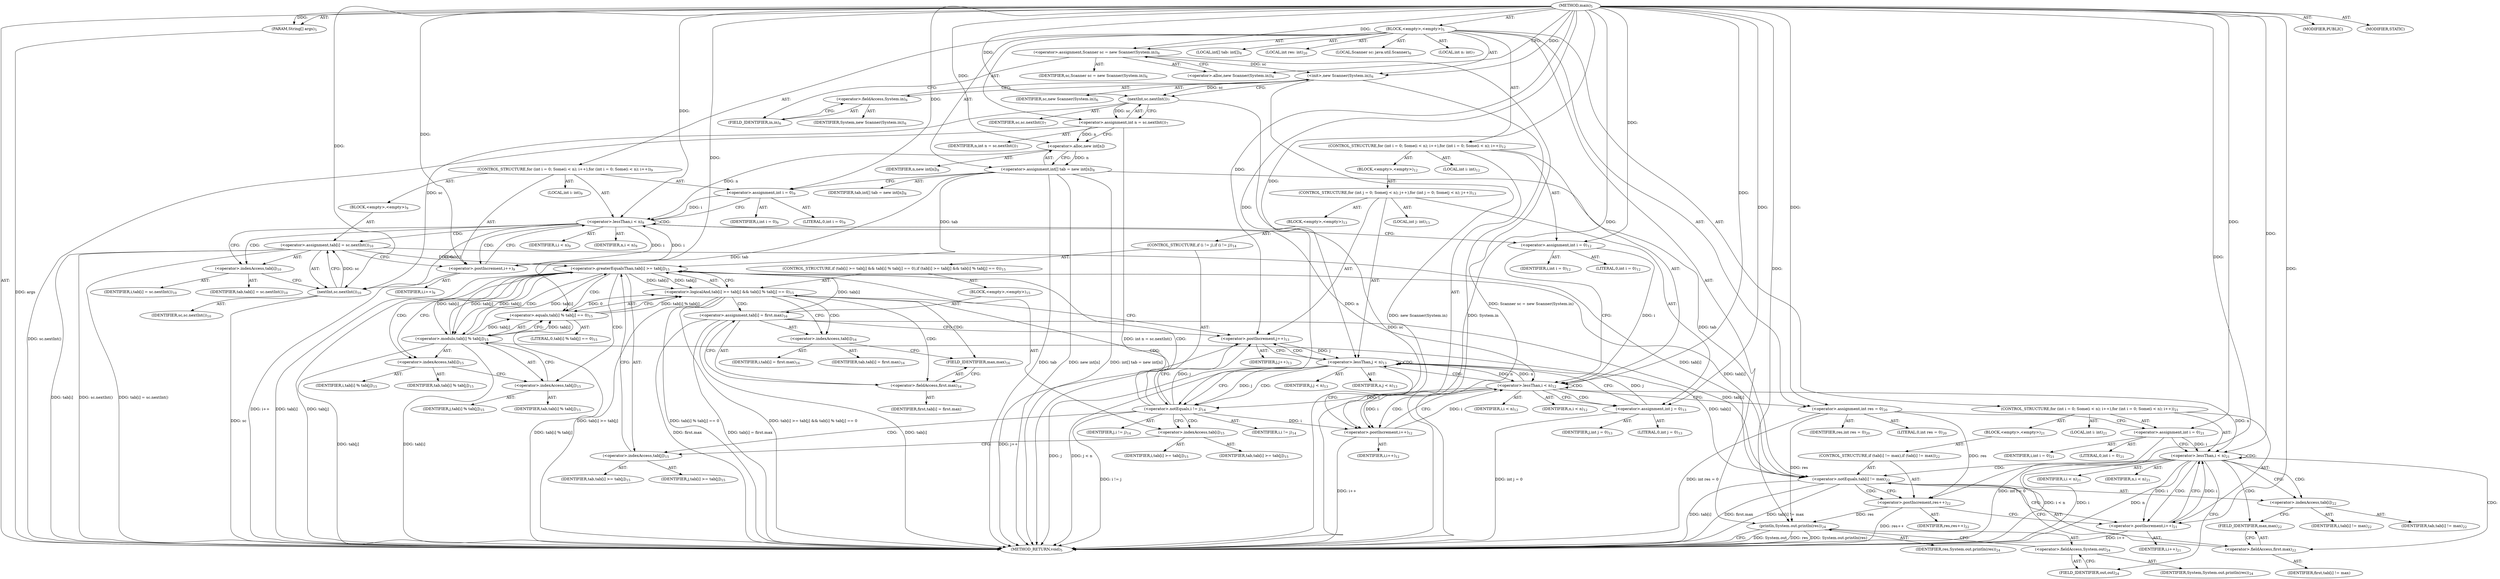 digraph "main" {  
"21" [label = <(METHOD,main)<SUB>5</SUB>> ]
"22" [label = <(PARAM,String[] args)<SUB>5</SUB>> ]
"23" [label = <(BLOCK,&lt;empty&gt;,&lt;empty&gt;)<SUB>5</SUB>> ]
"4" [label = <(LOCAL,Scanner sc: java.util.Scanner)<SUB>6</SUB>> ]
"24" [label = <(&lt;operator&gt;.assignment,Scanner sc = new Scanner(System.in))<SUB>6</SUB>> ]
"25" [label = <(IDENTIFIER,sc,Scanner sc = new Scanner(System.in))<SUB>6</SUB>> ]
"26" [label = <(&lt;operator&gt;.alloc,new Scanner(System.in))<SUB>6</SUB>> ]
"27" [label = <(&lt;init&gt;,new Scanner(System.in))<SUB>6</SUB>> ]
"3" [label = <(IDENTIFIER,sc,new Scanner(System.in))<SUB>6</SUB>> ]
"28" [label = <(&lt;operator&gt;.fieldAccess,System.in)<SUB>6</SUB>> ]
"29" [label = <(IDENTIFIER,System,new Scanner(System.in))<SUB>6</SUB>> ]
"30" [label = <(FIELD_IDENTIFIER,in,in)<SUB>6</SUB>> ]
"31" [label = <(LOCAL,int n: int)<SUB>7</SUB>> ]
"32" [label = <(&lt;operator&gt;.assignment,int n = sc.nextInt())<SUB>7</SUB>> ]
"33" [label = <(IDENTIFIER,n,int n = sc.nextInt())<SUB>7</SUB>> ]
"34" [label = <(nextInt,sc.nextInt())<SUB>7</SUB>> ]
"35" [label = <(IDENTIFIER,sc,sc.nextInt())<SUB>7</SUB>> ]
"36" [label = <(LOCAL,int[] tab: int[])<SUB>8</SUB>> ]
"37" [label = <(&lt;operator&gt;.assignment,int[] tab = new int[n])<SUB>8</SUB>> ]
"38" [label = <(IDENTIFIER,tab,int[] tab = new int[n])<SUB>8</SUB>> ]
"39" [label = <(&lt;operator&gt;.alloc,new int[n])> ]
"40" [label = <(IDENTIFIER,n,new int[n])<SUB>8</SUB>> ]
"41" [label = <(CONTROL_STRUCTURE,for (int i = 0; Some(i &lt; n); i++),for (int i = 0; Some(i &lt; n); i++))<SUB>9</SUB>> ]
"42" [label = <(LOCAL,int i: int)<SUB>9</SUB>> ]
"43" [label = <(&lt;operator&gt;.assignment,int i = 0)<SUB>9</SUB>> ]
"44" [label = <(IDENTIFIER,i,int i = 0)<SUB>9</SUB>> ]
"45" [label = <(LITERAL,0,int i = 0)<SUB>9</SUB>> ]
"46" [label = <(&lt;operator&gt;.lessThan,i &lt; n)<SUB>9</SUB>> ]
"47" [label = <(IDENTIFIER,i,i &lt; n)<SUB>9</SUB>> ]
"48" [label = <(IDENTIFIER,n,i &lt; n)<SUB>9</SUB>> ]
"49" [label = <(&lt;operator&gt;.postIncrement,i++)<SUB>9</SUB>> ]
"50" [label = <(IDENTIFIER,i,i++)<SUB>9</SUB>> ]
"51" [label = <(BLOCK,&lt;empty&gt;,&lt;empty&gt;)<SUB>9</SUB>> ]
"52" [label = <(&lt;operator&gt;.assignment,tab[i] = sc.nextInt())<SUB>10</SUB>> ]
"53" [label = <(&lt;operator&gt;.indexAccess,tab[i])<SUB>10</SUB>> ]
"54" [label = <(IDENTIFIER,tab,tab[i] = sc.nextInt())<SUB>10</SUB>> ]
"55" [label = <(IDENTIFIER,i,tab[i] = sc.nextInt())<SUB>10</SUB>> ]
"56" [label = <(nextInt,sc.nextInt())<SUB>10</SUB>> ]
"57" [label = <(IDENTIFIER,sc,sc.nextInt())<SUB>10</SUB>> ]
"58" [label = <(CONTROL_STRUCTURE,for (int i = 0; Some(i &lt; n); i++),for (int i = 0; Some(i &lt; n); i++))<SUB>12</SUB>> ]
"59" [label = <(LOCAL,int i: int)<SUB>12</SUB>> ]
"60" [label = <(&lt;operator&gt;.assignment,int i = 0)<SUB>12</SUB>> ]
"61" [label = <(IDENTIFIER,i,int i = 0)<SUB>12</SUB>> ]
"62" [label = <(LITERAL,0,int i = 0)<SUB>12</SUB>> ]
"63" [label = <(&lt;operator&gt;.lessThan,i &lt; n)<SUB>12</SUB>> ]
"64" [label = <(IDENTIFIER,i,i &lt; n)<SUB>12</SUB>> ]
"65" [label = <(IDENTIFIER,n,i &lt; n)<SUB>12</SUB>> ]
"66" [label = <(&lt;operator&gt;.postIncrement,i++)<SUB>12</SUB>> ]
"67" [label = <(IDENTIFIER,i,i++)<SUB>12</SUB>> ]
"68" [label = <(BLOCK,&lt;empty&gt;,&lt;empty&gt;)<SUB>12</SUB>> ]
"69" [label = <(CONTROL_STRUCTURE,for (int j = 0; Some(j &lt; n); j++),for (int j = 0; Some(j &lt; n); j++))<SUB>13</SUB>> ]
"70" [label = <(LOCAL,int j: int)<SUB>13</SUB>> ]
"71" [label = <(&lt;operator&gt;.assignment,int j = 0)<SUB>13</SUB>> ]
"72" [label = <(IDENTIFIER,j,int j = 0)<SUB>13</SUB>> ]
"73" [label = <(LITERAL,0,int j = 0)<SUB>13</SUB>> ]
"74" [label = <(&lt;operator&gt;.lessThan,j &lt; n)<SUB>13</SUB>> ]
"75" [label = <(IDENTIFIER,j,j &lt; n)<SUB>13</SUB>> ]
"76" [label = <(IDENTIFIER,n,j &lt; n)<SUB>13</SUB>> ]
"77" [label = <(&lt;operator&gt;.postIncrement,j++)<SUB>13</SUB>> ]
"78" [label = <(IDENTIFIER,j,j++)<SUB>13</SUB>> ]
"79" [label = <(BLOCK,&lt;empty&gt;,&lt;empty&gt;)<SUB>13</SUB>> ]
"80" [label = <(CONTROL_STRUCTURE,if (i != j),if (i != j))<SUB>14</SUB>> ]
"81" [label = <(&lt;operator&gt;.notEquals,i != j)<SUB>14</SUB>> ]
"82" [label = <(IDENTIFIER,i,i != j)<SUB>14</SUB>> ]
"83" [label = <(IDENTIFIER,j,i != j)<SUB>14</SUB>> ]
"84" [label = <(CONTROL_STRUCTURE,if (tab[i] &gt;= tab[j] &amp;&amp; tab[i] % tab[j] == 0),if (tab[i] &gt;= tab[j] &amp;&amp; tab[i] % tab[j] == 0))<SUB>15</SUB>> ]
"85" [label = <(&lt;operator&gt;.logicalAnd,tab[i] &gt;= tab[j] &amp;&amp; tab[i] % tab[j] == 0)<SUB>15</SUB>> ]
"86" [label = <(&lt;operator&gt;.greaterEqualsThan,tab[i] &gt;= tab[j])<SUB>15</SUB>> ]
"87" [label = <(&lt;operator&gt;.indexAccess,tab[i])<SUB>15</SUB>> ]
"88" [label = <(IDENTIFIER,tab,tab[i] &gt;= tab[j])<SUB>15</SUB>> ]
"89" [label = <(IDENTIFIER,i,tab[i] &gt;= tab[j])<SUB>15</SUB>> ]
"90" [label = <(&lt;operator&gt;.indexAccess,tab[j])<SUB>15</SUB>> ]
"91" [label = <(IDENTIFIER,tab,tab[i] &gt;= tab[j])<SUB>15</SUB>> ]
"92" [label = <(IDENTIFIER,j,tab[i] &gt;= tab[j])<SUB>15</SUB>> ]
"93" [label = <(&lt;operator&gt;.equals,tab[i] % tab[j] == 0)<SUB>15</SUB>> ]
"94" [label = <(&lt;operator&gt;.modulo,tab[i] % tab[j])<SUB>15</SUB>> ]
"95" [label = <(&lt;operator&gt;.indexAccess,tab[i])<SUB>15</SUB>> ]
"96" [label = <(IDENTIFIER,tab,tab[i] % tab[j])<SUB>15</SUB>> ]
"97" [label = <(IDENTIFIER,i,tab[i] % tab[j])<SUB>15</SUB>> ]
"98" [label = <(&lt;operator&gt;.indexAccess,tab[j])<SUB>15</SUB>> ]
"99" [label = <(IDENTIFIER,tab,tab[i] % tab[j])<SUB>15</SUB>> ]
"100" [label = <(IDENTIFIER,j,tab[i] % tab[j])<SUB>15</SUB>> ]
"101" [label = <(LITERAL,0,tab[i] % tab[j] == 0)<SUB>15</SUB>> ]
"102" [label = <(BLOCK,&lt;empty&gt;,&lt;empty&gt;)<SUB>15</SUB>> ]
"103" [label = <(&lt;operator&gt;.assignment,tab[i] = first.max)<SUB>16</SUB>> ]
"104" [label = <(&lt;operator&gt;.indexAccess,tab[i])<SUB>16</SUB>> ]
"105" [label = <(IDENTIFIER,tab,tab[i] = first.max)<SUB>16</SUB>> ]
"106" [label = <(IDENTIFIER,i,tab[i] = first.max)<SUB>16</SUB>> ]
"107" [label = <(&lt;operator&gt;.fieldAccess,first.max)<SUB>16</SUB>> ]
"108" [label = <(IDENTIFIER,first,tab[i] = first.max)> ]
"109" [label = <(FIELD_IDENTIFIER,max,max)<SUB>16</SUB>> ]
"110" [label = <(LOCAL,int res: int)<SUB>20</SUB>> ]
"111" [label = <(&lt;operator&gt;.assignment,int res = 0)<SUB>20</SUB>> ]
"112" [label = <(IDENTIFIER,res,int res = 0)<SUB>20</SUB>> ]
"113" [label = <(LITERAL,0,int res = 0)<SUB>20</SUB>> ]
"114" [label = <(CONTROL_STRUCTURE,for (int i = 0; Some(i &lt; n); i++),for (int i = 0; Some(i &lt; n); i++))<SUB>21</SUB>> ]
"115" [label = <(LOCAL,int i: int)<SUB>21</SUB>> ]
"116" [label = <(&lt;operator&gt;.assignment,int i = 0)<SUB>21</SUB>> ]
"117" [label = <(IDENTIFIER,i,int i = 0)<SUB>21</SUB>> ]
"118" [label = <(LITERAL,0,int i = 0)<SUB>21</SUB>> ]
"119" [label = <(&lt;operator&gt;.lessThan,i &lt; n)<SUB>21</SUB>> ]
"120" [label = <(IDENTIFIER,i,i &lt; n)<SUB>21</SUB>> ]
"121" [label = <(IDENTIFIER,n,i &lt; n)<SUB>21</SUB>> ]
"122" [label = <(&lt;operator&gt;.postIncrement,i++)<SUB>21</SUB>> ]
"123" [label = <(IDENTIFIER,i,i++)<SUB>21</SUB>> ]
"124" [label = <(BLOCK,&lt;empty&gt;,&lt;empty&gt;)<SUB>21</SUB>> ]
"125" [label = <(CONTROL_STRUCTURE,if (tab[i] != max),if (tab[i] != max))<SUB>22</SUB>> ]
"126" [label = <(&lt;operator&gt;.notEquals,tab[i] != max)<SUB>22</SUB>> ]
"127" [label = <(&lt;operator&gt;.indexAccess,tab[i])<SUB>22</SUB>> ]
"128" [label = <(IDENTIFIER,tab,tab[i] != max)<SUB>22</SUB>> ]
"129" [label = <(IDENTIFIER,i,tab[i] != max)<SUB>22</SUB>> ]
"130" [label = <(&lt;operator&gt;.fieldAccess,first.max)<SUB>22</SUB>> ]
"131" [label = <(IDENTIFIER,first,tab[i] != max)> ]
"132" [label = <(FIELD_IDENTIFIER,max,max)<SUB>22</SUB>> ]
"133" [label = <(&lt;operator&gt;.postIncrement,res++)<SUB>22</SUB>> ]
"134" [label = <(IDENTIFIER,res,res++)<SUB>22</SUB>> ]
"135" [label = <(println,System.out.println(res))<SUB>24</SUB>> ]
"136" [label = <(&lt;operator&gt;.fieldAccess,System.out)<SUB>24</SUB>> ]
"137" [label = <(IDENTIFIER,System,System.out.println(res))<SUB>24</SUB>> ]
"138" [label = <(FIELD_IDENTIFIER,out,out)<SUB>24</SUB>> ]
"139" [label = <(IDENTIFIER,res,System.out.println(res))<SUB>24</SUB>> ]
"140" [label = <(MODIFIER,PUBLIC)> ]
"141" [label = <(MODIFIER,STATIC)> ]
"142" [label = <(METHOD_RETURN,void)<SUB>5</SUB>> ]
  "21" -> "22"  [ label = "AST: "] 
  "21" -> "23"  [ label = "AST: "] 
  "21" -> "140"  [ label = "AST: "] 
  "21" -> "141"  [ label = "AST: "] 
  "21" -> "142"  [ label = "AST: "] 
  "23" -> "4"  [ label = "AST: "] 
  "23" -> "24"  [ label = "AST: "] 
  "23" -> "27"  [ label = "AST: "] 
  "23" -> "31"  [ label = "AST: "] 
  "23" -> "32"  [ label = "AST: "] 
  "23" -> "36"  [ label = "AST: "] 
  "23" -> "37"  [ label = "AST: "] 
  "23" -> "41"  [ label = "AST: "] 
  "23" -> "58"  [ label = "AST: "] 
  "23" -> "110"  [ label = "AST: "] 
  "23" -> "111"  [ label = "AST: "] 
  "23" -> "114"  [ label = "AST: "] 
  "23" -> "135"  [ label = "AST: "] 
  "24" -> "25"  [ label = "AST: "] 
  "24" -> "26"  [ label = "AST: "] 
  "27" -> "3"  [ label = "AST: "] 
  "27" -> "28"  [ label = "AST: "] 
  "28" -> "29"  [ label = "AST: "] 
  "28" -> "30"  [ label = "AST: "] 
  "32" -> "33"  [ label = "AST: "] 
  "32" -> "34"  [ label = "AST: "] 
  "34" -> "35"  [ label = "AST: "] 
  "37" -> "38"  [ label = "AST: "] 
  "37" -> "39"  [ label = "AST: "] 
  "39" -> "40"  [ label = "AST: "] 
  "41" -> "42"  [ label = "AST: "] 
  "41" -> "43"  [ label = "AST: "] 
  "41" -> "46"  [ label = "AST: "] 
  "41" -> "49"  [ label = "AST: "] 
  "41" -> "51"  [ label = "AST: "] 
  "43" -> "44"  [ label = "AST: "] 
  "43" -> "45"  [ label = "AST: "] 
  "46" -> "47"  [ label = "AST: "] 
  "46" -> "48"  [ label = "AST: "] 
  "49" -> "50"  [ label = "AST: "] 
  "51" -> "52"  [ label = "AST: "] 
  "52" -> "53"  [ label = "AST: "] 
  "52" -> "56"  [ label = "AST: "] 
  "53" -> "54"  [ label = "AST: "] 
  "53" -> "55"  [ label = "AST: "] 
  "56" -> "57"  [ label = "AST: "] 
  "58" -> "59"  [ label = "AST: "] 
  "58" -> "60"  [ label = "AST: "] 
  "58" -> "63"  [ label = "AST: "] 
  "58" -> "66"  [ label = "AST: "] 
  "58" -> "68"  [ label = "AST: "] 
  "60" -> "61"  [ label = "AST: "] 
  "60" -> "62"  [ label = "AST: "] 
  "63" -> "64"  [ label = "AST: "] 
  "63" -> "65"  [ label = "AST: "] 
  "66" -> "67"  [ label = "AST: "] 
  "68" -> "69"  [ label = "AST: "] 
  "69" -> "70"  [ label = "AST: "] 
  "69" -> "71"  [ label = "AST: "] 
  "69" -> "74"  [ label = "AST: "] 
  "69" -> "77"  [ label = "AST: "] 
  "69" -> "79"  [ label = "AST: "] 
  "71" -> "72"  [ label = "AST: "] 
  "71" -> "73"  [ label = "AST: "] 
  "74" -> "75"  [ label = "AST: "] 
  "74" -> "76"  [ label = "AST: "] 
  "77" -> "78"  [ label = "AST: "] 
  "79" -> "80"  [ label = "AST: "] 
  "80" -> "81"  [ label = "AST: "] 
  "80" -> "84"  [ label = "AST: "] 
  "81" -> "82"  [ label = "AST: "] 
  "81" -> "83"  [ label = "AST: "] 
  "84" -> "85"  [ label = "AST: "] 
  "84" -> "102"  [ label = "AST: "] 
  "85" -> "86"  [ label = "AST: "] 
  "85" -> "93"  [ label = "AST: "] 
  "86" -> "87"  [ label = "AST: "] 
  "86" -> "90"  [ label = "AST: "] 
  "87" -> "88"  [ label = "AST: "] 
  "87" -> "89"  [ label = "AST: "] 
  "90" -> "91"  [ label = "AST: "] 
  "90" -> "92"  [ label = "AST: "] 
  "93" -> "94"  [ label = "AST: "] 
  "93" -> "101"  [ label = "AST: "] 
  "94" -> "95"  [ label = "AST: "] 
  "94" -> "98"  [ label = "AST: "] 
  "95" -> "96"  [ label = "AST: "] 
  "95" -> "97"  [ label = "AST: "] 
  "98" -> "99"  [ label = "AST: "] 
  "98" -> "100"  [ label = "AST: "] 
  "102" -> "103"  [ label = "AST: "] 
  "103" -> "104"  [ label = "AST: "] 
  "103" -> "107"  [ label = "AST: "] 
  "104" -> "105"  [ label = "AST: "] 
  "104" -> "106"  [ label = "AST: "] 
  "107" -> "108"  [ label = "AST: "] 
  "107" -> "109"  [ label = "AST: "] 
  "111" -> "112"  [ label = "AST: "] 
  "111" -> "113"  [ label = "AST: "] 
  "114" -> "115"  [ label = "AST: "] 
  "114" -> "116"  [ label = "AST: "] 
  "114" -> "119"  [ label = "AST: "] 
  "114" -> "122"  [ label = "AST: "] 
  "114" -> "124"  [ label = "AST: "] 
  "116" -> "117"  [ label = "AST: "] 
  "116" -> "118"  [ label = "AST: "] 
  "119" -> "120"  [ label = "AST: "] 
  "119" -> "121"  [ label = "AST: "] 
  "122" -> "123"  [ label = "AST: "] 
  "124" -> "125"  [ label = "AST: "] 
  "125" -> "126"  [ label = "AST: "] 
  "125" -> "133"  [ label = "AST: "] 
  "126" -> "127"  [ label = "AST: "] 
  "126" -> "130"  [ label = "AST: "] 
  "127" -> "128"  [ label = "AST: "] 
  "127" -> "129"  [ label = "AST: "] 
  "130" -> "131"  [ label = "AST: "] 
  "130" -> "132"  [ label = "AST: "] 
  "133" -> "134"  [ label = "AST: "] 
  "135" -> "136"  [ label = "AST: "] 
  "135" -> "139"  [ label = "AST: "] 
  "136" -> "137"  [ label = "AST: "] 
  "136" -> "138"  [ label = "AST: "] 
  "24" -> "30"  [ label = "CFG: "] 
  "27" -> "34"  [ label = "CFG: "] 
  "32" -> "39"  [ label = "CFG: "] 
  "37" -> "43"  [ label = "CFG: "] 
  "111" -> "116"  [ label = "CFG: "] 
  "135" -> "142"  [ label = "CFG: "] 
  "26" -> "24"  [ label = "CFG: "] 
  "28" -> "27"  [ label = "CFG: "] 
  "34" -> "32"  [ label = "CFG: "] 
  "39" -> "37"  [ label = "CFG: "] 
  "43" -> "46"  [ label = "CFG: "] 
  "46" -> "53"  [ label = "CFG: "] 
  "46" -> "60"  [ label = "CFG: "] 
  "49" -> "46"  [ label = "CFG: "] 
  "60" -> "63"  [ label = "CFG: "] 
  "63" -> "71"  [ label = "CFG: "] 
  "63" -> "111"  [ label = "CFG: "] 
  "66" -> "63"  [ label = "CFG: "] 
  "116" -> "119"  [ label = "CFG: "] 
  "119" -> "127"  [ label = "CFG: "] 
  "119" -> "138"  [ label = "CFG: "] 
  "122" -> "119"  [ label = "CFG: "] 
  "136" -> "135"  [ label = "CFG: "] 
  "30" -> "28"  [ label = "CFG: "] 
  "52" -> "49"  [ label = "CFG: "] 
  "138" -> "136"  [ label = "CFG: "] 
  "53" -> "56"  [ label = "CFG: "] 
  "56" -> "52"  [ label = "CFG: "] 
  "71" -> "74"  [ label = "CFG: "] 
  "74" -> "81"  [ label = "CFG: "] 
  "74" -> "66"  [ label = "CFG: "] 
  "77" -> "74"  [ label = "CFG: "] 
  "126" -> "133"  [ label = "CFG: "] 
  "126" -> "122"  [ label = "CFG: "] 
  "133" -> "122"  [ label = "CFG: "] 
  "127" -> "132"  [ label = "CFG: "] 
  "130" -> "126"  [ label = "CFG: "] 
  "81" -> "87"  [ label = "CFG: "] 
  "81" -> "77"  [ label = "CFG: "] 
  "132" -> "130"  [ label = "CFG: "] 
  "85" -> "104"  [ label = "CFG: "] 
  "85" -> "77"  [ label = "CFG: "] 
  "86" -> "85"  [ label = "CFG: "] 
  "86" -> "95"  [ label = "CFG: "] 
  "93" -> "85"  [ label = "CFG: "] 
  "103" -> "77"  [ label = "CFG: "] 
  "87" -> "90"  [ label = "CFG: "] 
  "90" -> "86"  [ label = "CFG: "] 
  "94" -> "93"  [ label = "CFG: "] 
  "104" -> "109"  [ label = "CFG: "] 
  "107" -> "103"  [ label = "CFG: "] 
  "95" -> "98"  [ label = "CFG: "] 
  "98" -> "94"  [ label = "CFG: "] 
  "109" -> "107"  [ label = "CFG: "] 
  "21" -> "26"  [ label = "CFG: "] 
  "22" -> "142"  [ label = "DDG: args"] 
  "24" -> "142"  [ label = "DDG: Scanner sc = new Scanner(System.in)"] 
  "27" -> "142"  [ label = "DDG: System.in"] 
  "27" -> "142"  [ label = "DDG: new Scanner(System.in)"] 
  "34" -> "142"  [ label = "DDG: sc"] 
  "32" -> "142"  [ label = "DDG: sc.nextInt()"] 
  "32" -> "142"  [ label = "DDG: int n = sc.nextInt()"] 
  "37" -> "142"  [ label = "DDG: tab"] 
  "37" -> "142"  [ label = "DDG: new int[n]"] 
  "37" -> "142"  [ label = "DDG: int[] tab = new int[n]"] 
  "111" -> "142"  [ label = "DDG: int res = 0"] 
  "116" -> "142"  [ label = "DDG: int i = 0"] 
  "119" -> "142"  [ label = "DDG: i"] 
  "119" -> "142"  [ label = "DDG: n"] 
  "119" -> "142"  [ label = "DDG: i &lt; n"] 
  "135" -> "142"  [ label = "DDG: System.out"] 
  "135" -> "142"  [ label = "DDG: res"] 
  "135" -> "142"  [ label = "DDG: System.out.println(res)"] 
  "126" -> "142"  [ label = "DDG: tab[i]"] 
  "126" -> "142"  [ label = "DDG: first.max"] 
  "126" -> "142"  [ label = "DDG: tab[i] != max"] 
  "133" -> "142"  [ label = "DDG: res++"] 
  "122" -> "142"  [ label = "DDG: i++"] 
  "71" -> "142"  [ label = "DDG: int j = 0"] 
  "74" -> "142"  [ label = "DDG: j"] 
  "74" -> "142"  [ label = "DDG: j &lt; n"] 
  "66" -> "142"  [ label = "DDG: i++"] 
  "81" -> "142"  [ label = "DDG: i != j"] 
  "86" -> "142"  [ label = "DDG: tab[i]"] 
  "86" -> "142"  [ label = "DDG: tab[j]"] 
  "85" -> "142"  [ label = "DDG: tab[i] &gt;= tab[j]"] 
  "94" -> "142"  [ label = "DDG: tab[i]"] 
  "94" -> "142"  [ label = "DDG: tab[j]"] 
  "93" -> "142"  [ label = "DDG: tab[i] % tab[j]"] 
  "85" -> "142"  [ label = "DDG: tab[i] % tab[j] == 0"] 
  "85" -> "142"  [ label = "DDG: tab[i] &gt;= tab[j] &amp;&amp; tab[i] % tab[j] == 0"] 
  "103" -> "142"  [ label = "DDG: tab[i]"] 
  "103" -> "142"  [ label = "DDG: first.max"] 
  "103" -> "142"  [ label = "DDG: tab[i] = first.max"] 
  "77" -> "142"  [ label = "DDG: j++"] 
  "52" -> "142"  [ label = "DDG: tab[i]"] 
  "56" -> "142"  [ label = "DDG: sc"] 
  "52" -> "142"  [ label = "DDG: sc.nextInt()"] 
  "52" -> "142"  [ label = "DDG: tab[i] = sc.nextInt()"] 
  "49" -> "142"  [ label = "DDG: i++"] 
  "21" -> "22"  [ label = "DDG: "] 
  "21" -> "24"  [ label = "DDG: "] 
  "34" -> "32"  [ label = "DDG: sc"] 
  "39" -> "37"  [ label = "DDG: n"] 
  "21" -> "111"  [ label = "DDG: "] 
  "24" -> "27"  [ label = "DDG: sc"] 
  "21" -> "27"  [ label = "DDG: "] 
  "21" -> "43"  [ label = "DDG: "] 
  "21" -> "60"  [ label = "DDG: "] 
  "21" -> "116"  [ label = "DDG: "] 
  "111" -> "135"  [ label = "DDG: res"] 
  "133" -> "135"  [ label = "DDG: res"] 
  "21" -> "135"  [ label = "DDG: "] 
  "27" -> "34"  [ label = "DDG: sc"] 
  "21" -> "34"  [ label = "DDG: "] 
  "32" -> "39"  [ label = "DDG: n"] 
  "21" -> "39"  [ label = "DDG: "] 
  "43" -> "46"  [ label = "DDG: i"] 
  "49" -> "46"  [ label = "DDG: i"] 
  "21" -> "46"  [ label = "DDG: "] 
  "39" -> "46"  [ label = "DDG: n"] 
  "46" -> "49"  [ label = "DDG: i"] 
  "21" -> "49"  [ label = "DDG: "] 
  "56" -> "52"  [ label = "DDG: sc"] 
  "60" -> "63"  [ label = "DDG: i"] 
  "66" -> "63"  [ label = "DDG: i"] 
  "21" -> "63"  [ label = "DDG: "] 
  "46" -> "63"  [ label = "DDG: n"] 
  "74" -> "63"  [ label = "DDG: n"] 
  "63" -> "66"  [ label = "DDG: i"] 
  "81" -> "66"  [ label = "DDG: i"] 
  "21" -> "66"  [ label = "DDG: "] 
  "116" -> "119"  [ label = "DDG: i"] 
  "122" -> "119"  [ label = "DDG: i"] 
  "21" -> "119"  [ label = "DDG: "] 
  "63" -> "119"  [ label = "DDG: n"] 
  "119" -> "122"  [ label = "DDG: i"] 
  "21" -> "122"  [ label = "DDG: "] 
  "21" -> "71"  [ label = "DDG: "] 
  "34" -> "56"  [ label = "DDG: sc"] 
  "21" -> "56"  [ label = "DDG: "] 
  "71" -> "74"  [ label = "DDG: j"] 
  "77" -> "74"  [ label = "DDG: j"] 
  "21" -> "74"  [ label = "DDG: "] 
  "63" -> "74"  [ label = "DDG: n"] 
  "81" -> "77"  [ label = "DDG: j"] 
  "21" -> "77"  [ label = "DDG: "] 
  "37" -> "126"  [ label = "DDG: tab"] 
  "86" -> "126"  [ label = "DDG: tab[i]"] 
  "94" -> "126"  [ label = "DDG: tab[i]"] 
  "103" -> "126"  [ label = "DDG: tab[i]"] 
  "52" -> "126"  [ label = "DDG: tab[i]"] 
  "111" -> "133"  [ label = "DDG: res"] 
  "21" -> "133"  [ label = "DDG: "] 
  "63" -> "81"  [ label = "DDG: i"] 
  "21" -> "81"  [ label = "DDG: "] 
  "74" -> "81"  [ label = "DDG: j"] 
  "86" -> "85"  [ label = "DDG: tab[i]"] 
  "86" -> "85"  [ label = "DDG: tab[j]"] 
  "93" -> "85"  [ label = "DDG: tab[i] % tab[j]"] 
  "93" -> "85"  [ label = "DDG: 0"] 
  "37" -> "86"  [ label = "DDG: tab"] 
  "94" -> "86"  [ label = "DDG: tab[i]"] 
  "103" -> "86"  [ label = "DDG: tab[i]"] 
  "52" -> "86"  [ label = "DDG: tab[i]"] 
  "94" -> "86"  [ label = "DDG: tab[j]"] 
  "94" -> "93"  [ label = "DDG: tab[i]"] 
  "94" -> "93"  [ label = "DDG: tab[j]"] 
  "21" -> "93"  [ label = "DDG: "] 
  "37" -> "94"  [ label = "DDG: tab"] 
  "86" -> "94"  [ label = "DDG: tab[i]"] 
  "86" -> "94"  [ label = "DDG: tab[j]"] 
  "46" -> "49"  [ label = "CDG: "] 
  "46" -> "52"  [ label = "CDG: "] 
  "46" -> "46"  [ label = "CDG: "] 
  "46" -> "56"  [ label = "CDG: "] 
  "46" -> "53"  [ label = "CDG: "] 
  "63" -> "66"  [ label = "CDG: "] 
  "63" -> "74"  [ label = "CDG: "] 
  "63" -> "71"  [ label = "CDG: "] 
  "63" -> "63"  [ label = "CDG: "] 
  "119" -> "122"  [ label = "CDG: "] 
  "119" -> "132"  [ label = "CDG: "] 
  "119" -> "119"  [ label = "CDG: "] 
  "119" -> "126"  [ label = "CDG: "] 
  "119" -> "130"  [ label = "CDG: "] 
  "119" -> "127"  [ label = "CDG: "] 
  "74" -> "77"  [ label = "CDG: "] 
  "74" -> "81"  [ label = "CDG: "] 
  "74" -> "74"  [ label = "CDG: "] 
  "126" -> "133"  [ label = "CDG: "] 
  "81" -> "85"  [ label = "CDG: "] 
  "81" -> "87"  [ label = "CDG: "] 
  "81" -> "90"  [ label = "CDG: "] 
  "81" -> "86"  [ label = "CDG: "] 
  "85" -> "107"  [ label = "CDG: "] 
  "85" -> "103"  [ label = "CDG: "] 
  "85" -> "104"  [ label = "CDG: "] 
  "85" -> "109"  [ label = "CDG: "] 
  "86" -> "94"  [ label = "CDG: "] 
  "86" -> "98"  [ label = "CDG: "] 
  "86" -> "95"  [ label = "CDG: "] 
  "86" -> "93"  [ label = "CDG: "] 
}
